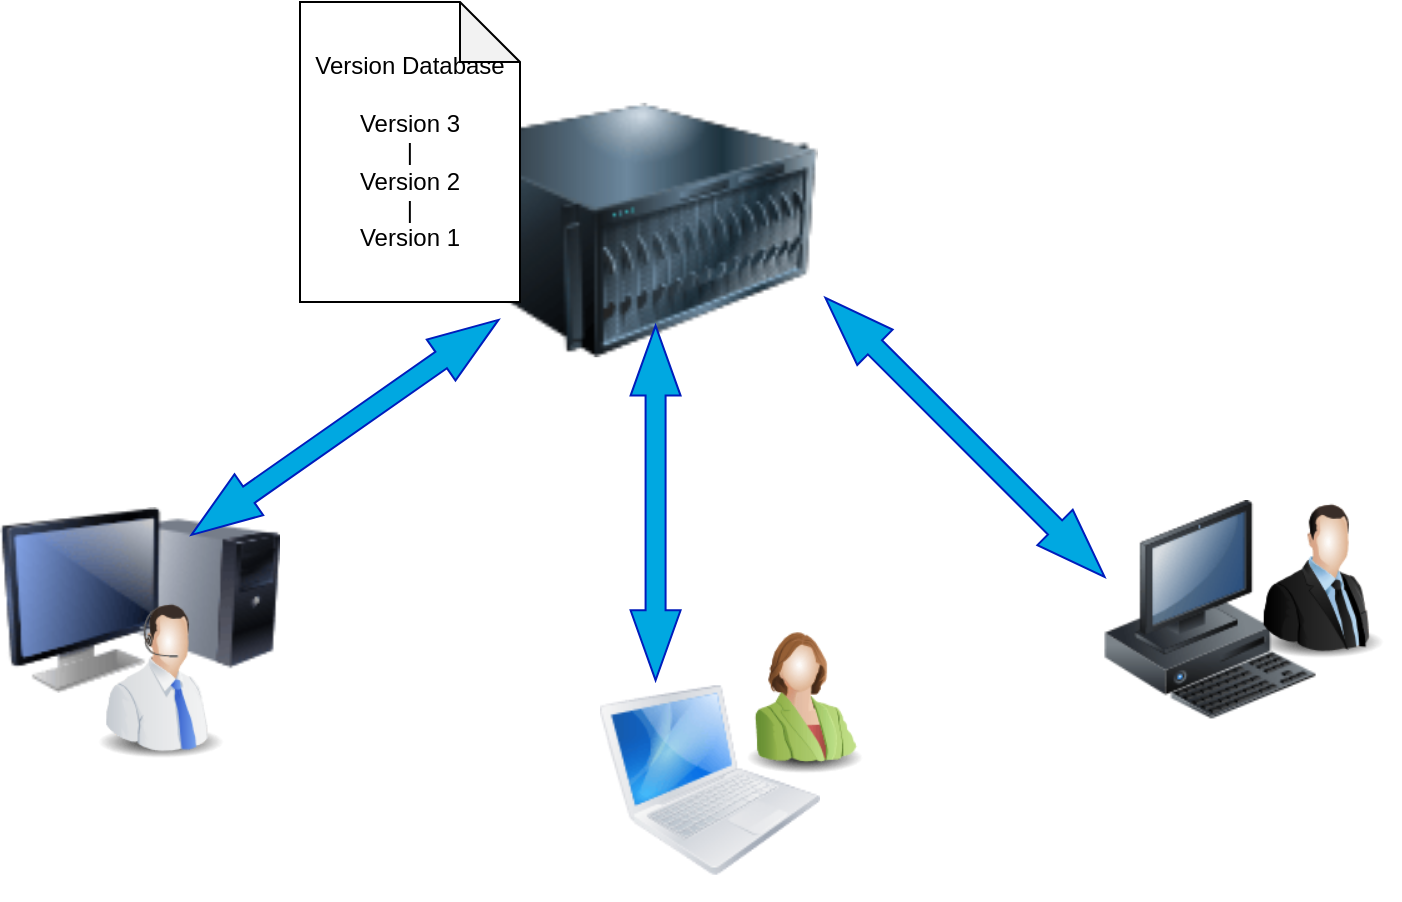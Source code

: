 <mxfile>
    <diagram id="Pdc5NrOkINkBLXAvM5oH" name="第 1 页">
        <mxGraphModel dx="868" dy="500" grid="1" gridSize="10" guides="1" tooltips="1" connect="1" arrows="1" fold="1" page="1" pageScale="1" pageWidth="827" pageHeight="1169" math="0" shadow="0">
            <root>
                <mxCell id="0"/>
                <mxCell id="1" parent="0"/>
                <mxCell id="2" value="" style="image;html=1;image=img/lib/clip_art/computers/Server_128x128.png" parent="1" vertex="1">
                    <mxGeometry x="319" y="140" width="190" height="130" as="geometry"/>
                </mxCell>
                <mxCell id="4" value="" style="image;html=1;image=img/lib/clip_art/computers/MacBook_128x128.png" parent="1" vertex="1">
                    <mxGeometry x="400" y="420" width="110" height="120" as="geometry"/>
                </mxCell>
                <mxCell id="5" value="" style="image;html=1;image=img/lib/clip_art/computers/Monitor_Tower_128x128.png" parent="1" vertex="1">
                    <mxGeometry x="100" y="340" width="140" height="100" as="geometry"/>
                </mxCell>
                <mxCell id="6" value="" style="image;html=1;image=img/lib/clip_art/computers/Workstation_128x128.png" parent="1" vertex="1">
                    <mxGeometry x="640" y="340" width="130" height="110" as="geometry"/>
                </mxCell>
                <mxCell id="7" value="" style="html=1;shadow=0;dashed=0;align=center;verticalAlign=middle;shape=mxgraph.arrows2.twoWayArrow;dy=0.6;dx=35;direction=south;rotation=-45;strokeColor=#001DBC;fontColor=#ffffff;fillColor=#00a8e1;" parent="1" vertex="1">
                    <mxGeometry x="570" y="210" width="25" height="197.37" as="geometry"/>
                </mxCell>
                <mxCell id="8" value="" style="image;html=1;image=img/lib/clip_art/people/Suit_Man_128x128.png;fillColor=#00a8e1;" parent="1" vertex="1">
                    <mxGeometry x="720" y="340" width="80" height="80" as="geometry"/>
                </mxCell>
                <mxCell id="9" value="" style="image;html=1;image=img/lib/clip_art/people/Suit_Woman_Green_128x128.png;fillColor=#00a8e1;" parent="1" vertex="1">
                    <mxGeometry x="461" y="397.37" width="80" height="80" as="geometry"/>
                </mxCell>
                <mxCell id="10" value="" style="image;html=1;image=img/lib/clip_art/people/Telesales_Man_128x128.png;fillColor=#00a8e1;" parent="1" vertex="1">
                    <mxGeometry x="140" y="390" width="80" height="80" as="geometry"/>
                </mxCell>
                <mxCell id="11" value="" style="html=1;shadow=0;dashed=0;align=center;verticalAlign=middle;shape=mxgraph.arrows2.twoWayArrow;dy=0.6;dx=35;direction=south;rotation=0;strokeColor=#001DBC;fontColor=#ffffff;fillColor=#00a8e1;" parent="1" vertex="1">
                    <mxGeometry x="415.29" y="252.8" width="25" height="177.37" as="geometry"/>
                </mxCell>
                <mxCell id="12" value="" style="html=1;shadow=0;dashed=0;align=center;verticalAlign=middle;shape=mxgraph.arrows2.twoWayArrow;dy=0.6;dx=35;direction=south;rotation=55;strokeColor=#001DBC;fontColor=#ffffff;fillColor=#00a8e1;" parent="1" vertex="1">
                    <mxGeometry x="260" y="210" width="25" height="187.37" as="geometry"/>
                </mxCell>
                <mxCell id="kgoGbNnEa0cMUWY0xqNe-12" value="Version Database&lt;br&gt;&lt;br&gt;Version 3&lt;br&gt;|&lt;br&gt;Version 2&lt;br&gt;|&lt;br&gt;Version 1" style="shape=note;whiteSpace=wrap;html=1;backgroundOutline=1;darkOpacity=0.05;" parent="1" vertex="1">
                    <mxGeometry x="250" y="91" width="110" height="150" as="geometry"/>
                </mxCell>
            </root>
        </mxGraphModel>
    </diagram>
    <diagram id="unoKLVG5Zc5gfBuNd-oD" name="第 2 页">
        &#xa;        &#xa;        &#xa;&#xa;&#xa;
        <mxGraphModel dx="637" dy="756" grid="1" gridSize="10" guides="1" tooltips="1" connect="1" arrows="1" fold="1" page="1" pageScale="1" pageWidth="827" pageHeight="1169" math="1" shadow="0">
            &#xa;            &#xa;            &#xa;&#xa;&#xa;
            <root>
                &#xa;                &#xa;                &#xa;&#xa;&#xa;
                <mxCell id="QyGdVuNm6WI3HpWEssUY-0"/>
                &#xa;                &#xa;                &#xa;&#xa;&#xa;
                <mxCell id="QyGdVuNm6WI3HpWEssUY-1" parent="QyGdVuNm6WI3HpWEssUY-0"/>
                &#xa;                &#xa;                &#xa;&#xa;&#xa;
                <mxCell id="pLKCXht0D7RySrToJlYI-1" value="" style="image;html=1;image=img/lib/clip_art/computers/MacBook_128x128.png;" parent="QyGdVuNm6WI3HpWEssUY-1" vertex="1">
                    &#xa;                    &#xa;                    &#xa;&#xa;&#xa;
                    <mxGeometry x="360" y="290" width="110" height="120" as="geometry"/>
                    &#xa;                    &#xa;                    &#xa;&#xa;&#xa;
                </mxCell>
                &#xa;                &#xa;                &#xa;&#xa;&#xa;
                <mxCell id="pLKCXht0D7RySrToJlYI-2" value="" style="image;html=1;image=img/lib/clip_art/computers/Monitor_Tower_128x128.png;" parent="QyGdVuNm6WI3HpWEssUY-1" vertex="1">
                    &#xa;                    &#xa;                    &#xa;&#xa;&#xa;
                    <mxGeometry x="100" y="290" width="140" height="100" as="geometry"/>
                    &#xa;                    &#xa;                    &#xa;&#xa;&#xa;
                </mxCell>
                &#xa;                &#xa;                &#xa;&#xa;&#xa;
                <mxCell id="pLKCXht0D7RySrToJlYI-3" value="" style="image;html=1;image=img/lib/clip_art/computers/Workstation_128x128.png;" parent="QyGdVuNm6WI3HpWEssUY-1" vertex="1">
                    &#xa;                    &#xa;                    &#xa;&#xa;&#xa;
                    <mxGeometry x="640" y="290" width="130" height="110" as="geometry"/>
                    &#xa;                    &#xa;                    &#xa;&#xa;&#xa;
                </mxCell>
                &#xa;                &#xa;                &#xa;&#xa;&#xa;
                <mxCell id="pLKCXht0D7RySrToJlYI-4" value="" style="html=1;shadow=0;dashed=0;align=center;verticalAlign=middle;shape=mxgraph.arrows2.twoWayArrow;dy=0.6;dx=35;direction=south;rotation=-30;strokeColor=#001DBC;fontColor=#ffffff;fillColor=#00a8e1;" parent="QyGdVuNm6WI3HpWEssUY-1" vertex="1">
                    &#xa;                    &#xa;                    &#xa;&#xa;&#xa;
                    <mxGeometry x="623" y="121.88" width="17.5" height="197.37" as="geometry"/>
                    &#xa;                    &#xa;                    &#xa;&#xa;&#xa;
                </mxCell>
                &#xa;                &#xa;                &#xa;&#xa;&#xa;
                <mxCell id="pLKCXht0D7RySrToJlYI-5" value="" style="image;html=1;image=img/lib/clip_art/people/Suit_Man_128x128.png;fillColor=#00a8e1;" parent="QyGdVuNm6WI3HpWEssUY-1" vertex="1">
                    &#xa;                    &#xa;                    &#xa;&#xa;&#xa;
                    <mxGeometry x="720" y="290" width="80" height="80" as="geometry"/>
                    &#xa;                    &#xa;                    &#xa;&#xa;&#xa;
                </mxCell>
                &#xa;                &#xa;                &#xa;&#xa;&#xa;
                <mxCell id="pLKCXht0D7RySrToJlYI-6" value="" style="image;html=1;image=img/lib/clip_art/people/Suit_Woman_Green_128x128.png;fillColor=#00a8e1;" parent="QyGdVuNm6WI3HpWEssUY-1" vertex="1">
                    &#xa;                    &#xa;                    &#xa;&#xa;&#xa;
                    <mxGeometry x="430" y="277.37" width="80" height="80" as="geometry"/>
                    &#xa;                    &#xa;                    &#xa;&#xa;&#xa;
                </mxCell>
                &#xa;                &#xa;                &#xa;&#xa;&#xa;
                <mxCell id="pLKCXht0D7RySrToJlYI-7" value="" style="image;html=1;image=img/lib/clip_art/people/Telesales_Man_128x128.png;fillColor=#00a8e1;" parent="QyGdVuNm6WI3HpWEssUY-1" vertex="1">
                    &#xa;                    &#xa;                    &#xa;&#xa;&#xa;
                    <mxGeometry x="140" y="340" width="80" height="80" as="geometry"/>
                    &#xa;                    &#xa;                    &#xa;&#xa;&#xa;
                </mxCell>
                &#xa;                &#xa;                &#xa;&#xa;&#xa;
                <mxCell id="pLKCXht0D7RySrToJlYI-8" value="" style="html=1;shadow=0;dashed=0;align=center;verticalAlign=middle;shape=mxgraph.arrows2.twoWayArrow;dy=0.6;dx=35;direction=south;rotation=90;strokeColor=#001DBC;fontColor=#ffffff;fillColor=#00a8e1;" parent="QyGdVuNm6WI3HpWEssUY-1" vertex="1">
                    &#xa;                    &#xa;                    &#xa;&#xa;&#xa;
                    <mxGeometry x="332.5" y="-6.18" width="20" height="177.37" as="geometry"/>
                    &#xa;                    &#xa;                    &#xa;&#xa;&#xa;
                </mxCell>
                &#xa;                &#xa;                &#xa;&#xa;&#xa;
                <mxCell id="pLKCXht0D7RySrToJlYI-9" value="" style="html=1;shadow=0;dashed=0;align=center;verticalAlign=middle;shape=mxgraph.arrows2.twoWayArrow;dy=0.6;dx=35;direction=south;rotation=0;strokeColor=#001DBC;fontColor=#ffffff;fillColor=#00a8e1;" parent="QyGdVuNm6WI3HpWEssUY-1" vertex="1">
                    &#xa;                    &#xa;                    &#xa;&#xa;&#xa;
                    <mxGeometry x="180" y="130" width="20" height="160" as="geometry"/>
                    &#xa;                    &#xa;                    &#xa;&#xa;&#xa;
                </mxCell>
                &#xa;                &#xa;                &#xa;&#xa;&#xa;
                <mxCell id="pLKCXht0D7RySrToJlYI-10" value="" style="image;html=1;image=img/lib/clip_art/computers/IBM_Tablet_128x128.png;fillColor=#00a8e1;" parent="QyGdVuNm6WI3HpWEssUY-1" vertex="1">
                    &#xa;                    &#xa;                    &#xa;&#xa;&#xa;
                    <mxGeometry x="100" y="40" width="140" height="100" as="geometry"/>
                    &#xa;                    &#xa;                    &#xa;&#xa;&#xa;
                </mxCell>
                &#xa;                &#xa;                &#xa;&#xa;&#xa;
                <mxCell id="pLKCXht0D7RySrToJlYI-11" value="" style="image;html=1;image=img/lib/clip_art/computers/Laptop_128x128.png;fillColor=#00a8e1;" parent="QyGdVuNm6WI3HpWEssUY-1" vertex="1">
                    &#xa;                    &#xa;                    &#xa;&#xa;&#xa;
                    <mxGeometry x="470" y="30" width="125" height="110" as="geometry"/>
                    &#xa;                    &#xa;                    &#xa;&#xa;&#xa;
                </mxCell>
                &#xa;                &#xa;                &#xa;&#xa;&#xa;
                <mxCell id="pLKCXht0D7RySrToJlYI-12" value="" style="image;html=1;image=img/lib/clip_art/people/Suit_Man_Green_128x128.png;fillColor=#00a8e1;" parent="QyGdVuNm6WI3HpWEssUY-1" vertex="1">
                    &#xa;                    &#xa;                    &#xa;&#xa;&#xa;
                    <mxGeometry x="180" y="20" width="80" height="80" as="geometry"/>
                    &#xa;                    &#xa;                    &#xa;&#xa;&#xa;
                </mxCell>
                &#xa;                &#xa;                &#xa;&#xa;&#xa;
                <mxCell id="pLKCXht0D7RySrToJlYI-13" value="" style="image;html=1;image=img/lib/clip_art/people/Suit_Woman_Blue_128x128.png;fillColor=#00a8e1;" parent="QyGdVuNm6WI3HpWEssUY-1" vertex="1">
                    &#xa;                    &#xa;                    &#xa;&#xa;&#xa;
                    <mxGeometry x="542.5" y="10" width="80" height="80" as="geometry"/>
                    &#xa;                    &#xa;                    &#xa;&#xa;&#xa;
                </mxCell>
                &#xa;                &#xa;                &#xa;&#xa;&#xa;
                <mxCell id="pLKCXht0D7RySrToJlYI-14" value="" style="html=1;shadow=0;dashed=0;align=center;verticalAlign=middle;shape=mxgraph.arrows2.twoWayArrow;dy=0.6;dx=35;direction=south;rotation=90;strokeColor=#001DBC;fontColor=#ffffff;fillColor=#00a8e1;" parent="QyGdVuNm6WI3HpWEssUY-1" vertex="1">
                    &#xa;                    &#xa;                    &#xa;&#xa;&#xa;
                    <mxGeometry x="289.08" y="279.07" width="23.15" height="133.68" as="geometry"/>
                    &#xa;                    &#xa;                    &#xa;&#xa;&#xa;
                </mxCell>
                &#xa;                &#xa;                &#xa;&#xa;&#xa;
                <mxCell id="pLKCXht0D7RySrToJlYI-16" value="" style="html=1;shadow=0;dashed=0;align=center;verticalAlign=middle;shape=mxgraph.arrows2.twoWayArrow;dy=0.6;dx=35;direction=south;rotation=35;strokeColor=#001DBC;fontColor=#ffffff;fillColor=#00a8e1;" parent="QyGdVuNm6WI3HpWEssUY-1" vertex="1">
                    &#xa;                    &#xa;                    &#xa;&#xa;&#xa;
                    <mxGeometry x="461.25" y="121.88" width="17.5" height="189.25" as="geometry"/>
                    &#xa;                    &#xa;                    &#xa;&#xa;&#xa;
                </mxCell>
                &#xa;                &#xa;                &#xa;&#xa;&#xa;
            </root>
            &#xa;            &#xa;            &#xa;&#xa;&#xa;
        </mxGraphModel>
        &#xa;        &#xa;        &#xa;&#xa;&#xa;
    </diagram>
    <diagram name="第 3 页" id="fCmPRto_3n1xLNA8tY9Z">
        <mxGraphModel dx="1084" dy="756" grid="1" gridSize="10" guides="1" tooltips="1" connect="1" arrows="1" fold="1" page="1" pageScale="1" pageWidth="827" pageHeight="1169" math="0" shadow="0">
            <root>
                <mxCell id="hsG10Wll7kvdeRXDZIWz-0"/>
                <mxCell id="hsG10Wll7kvdeRXDZIWz-1" parent="hsG10Wll7kvdeRXDZIWz-0"/>
                <mxCell id="hsG10Wll7kvdeRXDZIWz-2" value="&lt;font color=&quot;#000000&quot;&gt;workspace&lt;/font&gt;" style="shape=datastore;whiteSpace=wrap;html=1;fillColor=#63b2ee;" parent="hsG10Wll7kvdeRXDZIWz-1" vertex="1">
                    <mxGeometry x="80" y="80" width="100" height="70" as="geometry"/>
                </mxCell>
                <mxCell id="hsG10Wll7kvdeRXDZIWz-3" value="&lt;font color=&quot;#000000&quot;&gt;staging&lt;/font&gt;" style="shape=datastore;whiteSpace=wrap;html=1;fillColor=#76da91;" parent="hsG10Wll7kvdeRXDZIWz-1" vertex="1">
                    <mxGeometry x="240" y="80" width="100" height="70" as="geometry"/>
                </mxCell>
                <mxCell id="hsG10Wll7kvdeRXDZIWz-4" value="&lt;font color=&quot;#000000&quot;&gt;Local repository&lt;/font&gt;" style="shape=datastore;whiteSpace=wrap;html=1;fillColor=#f8cb7f;" parent="hsG10Wll7kvdeRXDZIWz-1" vertex="1">
                    <mxGeometry x="400" y="80" width="100" height="70" as="geometry"/>
                </mxCell>
                <mxCell id="hsG10Wll7kvdeRXDZIWz-5" value="&lt;font color=&quot;#000000&quot;&gt;Remote repository&lt;/font&gt;" style="shape=datastore;whiteSpace=wrap;html=1;fillColor=#f89588;" parent="hsG10Wll7kvdeRXDZIWz-1" vertex="1">
                    <mxGeometry x="660" y="80" width="100" height="70" as="geometry"/>
                </mxCell>
                <mxCell id="hsG10Wll7kvdeRXDZIWz-6" value="" style="endArrow=none;html=1;entryX=0.5;entryY=1;entryDx=0;entryDy=0;strokeWidth=5;strokeColor=#9192ab;" parent="hsG10Wll7kvdeRXDZIWz-1" target="hsG10Wll7kvdeRXDZIWz-2" edge="1">
                    <mxGeometry width="50" height="50" relative="1" as="geometry">
                        <mxPoint x="130" y="520" as="sourcePoint"/>
                        <mxPoint x="180" y="170" as="targetPoint"/>
                    </mxGeometry>
                </mxCell>
                <mxCell id="hsG10Wll7kvdeRXDZIWz-7" value="" style="endArrow=none;html=1;entryX=0.5;entryY=1;entryDx=0;entryDy=0;strokeWidth=5;strokeColor=#9192ab;" parent="hsG10Wll7kvdeRXDZIWz-1" edge="1">
                    <mxGeometry width="50" height="50" relative="1" as="geometry">
                        <mxPoint x="290" y="520" as="sourcePoint"/>
                        <mxPoint x="289.5" y="150" as="targetPoint"/>
                    </mxGeometry>
                </mxCell>
                <mxCell id="hsG10Wll7kvdeRXDZIWz-8" value="" style="endArrow=none;html=1;entryX=0.5;entryY=1;entryDx=0;entryDy=0;strokeWidth=5;strokeColor=#9192ab;" parent="hsG10Wll7kvdeRXDZIWz-1" edge="1">
                    <mxGeometry width="50" height="50" relative="1" as="geometry">
                        <mxPoint x="450" y="520" as="sourcePoint"/>
                        <mxPoint x="449.5" y="150" as="targetPoint"/>
                    </mxGeometry>
                </mxCell>
                <mxCell id="hsG10Wll7kvdeRXDZIWz-9" value="" style="endArrow=none;html=1;entryX=0.5;entryY=1;entryDx=0;entryDy=0;strokeWidth=5;strokeColor=#9192ab;" parent="hsG10Wll7kvdeRXDZIWz-1" edge="1">
                    <mxGeometry width="50" height="50" relative="1" as="geometry">
                        <mxPoint x="710" y="520" as="sourcePoint"/>
                        <mxPoint x="709.5" y="150" as="targetPoint"/>
                    </mxGeometry>
                </mxCell>
                <mxCell id="hsG10Wll7kvdeRXDZIWz-10" value="" style="endArrow=none;dashed=1;html=1;strokeColor=#9192ab;strokeWidth=5;" parent="hsG10Wll7kvdeRXDZIWz-1" edge="1">
                    <mxGeometry width="50" height="50" relative="1" as="geometry">
                        <mxPoint x="590" y="530" as="sourcePoint"/>
                        <mxPoint x="590" y="73" as="targetPoint"/>
                    </mxGeometry>
                </mxCell>
                <mxCell id="hsG10Wll7kvdeRXDZIWz-11" value="" style="shape=flexArrow;endArrow=classic;html=1;strokeWidth=5;strokeColor=none;fillColor=#63b2ee;endWidth=16;endSize=5.74;" parent="hsG10Wll7kvdeRXDZIWz-1" edge="1">
                    <mxGeometry width="50" height="50" relative="1" as="geometry">
                        <mxPoint x="130" y="200" as="sourcePoint"/>
                        <mxPoint x="290" y="200" as="targetPoint"/>
                    </mxGeometry>
                </mxCell>
                <mxCell id="hsG10Wll7kvdeRXDZIWz-12" value="git add/mv/rm" style="edgeLabel;html=1;align=center;verticalAlign=middle;resizable=0;points=[];labelBackgroundColor=none;labelPosition=center;verticalLabelPosition=middle;fontColor=#000000;fontSize=13;spacing=0;spacingBottom=5;" parent="hsG10Wll7kvdeRXDZIWz-11" vertex="1" connectable="0">
                    <mxGeometry x="-0.263" y="-2" relative="1" as="geometry">
                        <mxPoint as="offset"/>
                    </mxGeometry>
                </mxCell>
                <mxCell id="hsG10Wll7kvdeRXDZIWz-13" value="" style="shape=flexArrow;endArrow=classic;html=1;strokeWidth=5;strokeColor=none;fillColor=#63b2ee;endWidth=12;endSize=7.44;" parent="hsG10Wll7kvdeRXDZIWz-1" edge="1">
                    <mxGeometry width="50" height="50" relative="1" as="geometry">
                        <mxPoint x="130" y="260" as="sourcePoint"/>
                        <mxPoint x="450" y="260" as="targetPoint"/>
                    </mxGeometry>
                </mxCell>
                <mxCell id="hsG10Wll7kvdeRXDZIWz-14" value="git commit -a" style="edgeLabel;html=1;align=center;verticalAlign=middle;resizable=0;points=[];labelBackgroundColor=none;labelPosition=center;verticalLabelPosition=middle;fontColor=#000000;fontSize=13;spacing=0;spacingBottom=5;" parent="hsG10Wll7kvdeRXDZIWz-13" vertex="1" connectable="0">
                    <mxGeometry x="-0.263" y="-2" relative="1" as="geometry">
                        <mxPoint as="offset"/>
                    </mxGeometry>
                </mxCell>
                <mxCell id="hsG10Wll7kvdeRXDZIWz-15" value="" style="shape=flexArrow;endArrow=classic;html=1;strokeWidth=5;strokeColor=none;fillColor=#76da91;endWidth=12;endSize=7.11;" parent="hsG10Wll7kvdeRXDZIWz-1" edge="1">
                    <mxGeometry width="50" height="50" relative="1" as="geometry">
                        <mxPoint x="290" y="220" as="sourcePoint"/>
                        <mxPoint x="450" y="220" as="targetPoint"/>
                    </mxGeometry>
                </mxCell>
                <mxCell id="hsG10Wll7kvdeRXDZIWz-16" value="git commit" style="edgeLabel;html=1;align=center;verticalAlign=middle;resizable=0;points=[];labelBackgroundColor=none;labelPosition=center;verticalLabelPosition=middle;fontColor=#000000;fontSize=13;spacing=0;spacingBottom=5;" parent="hsG10Wll7kvdeRXDZIWz-15" vertex="1" connectable="0">
                    <mxGeometry x="-0.263" y="-2" relative="1" as="geometry">
                        <mxPoint as="offset"/>
                    </mxGeometry>
                </mxCell>
                <mxCell id="hsG10Wll7kvdeRXDZIWz-17" value="" style="shape=flexArrow;endArrow=classic;html=1;strokeWidth=5;strokeColor=none;fillColor=#76da91;endWidth=11;endSize=5.05;" parent="hsG10Wll7kvdeRXDZIWz-1" edge="1">
                    <mxGeometry width="50" height="50" relative="1" as="geometry">
                        <mxPoint x="289" y="297" as="sourcePoint"/>
                        <mxPoint x="129" y="297" as="targetPoint"/>
                    </mxGeometry>
                </mxCell>
                <mxCell id="hsG10Wll7kvdeRXDZIWz-18" value="git reset &amp;lt;file&amp;gt;" style="edgeLabel;html=1;align=center;verticalAlign=middle;resizable=0;points=[];labelBackgroundColor=none;labelPosition=center;verticalLabelPosition=middle;fontColor=#000000;fontSize=13;spacing=0;spacingBottom=0;spacingTop=1;" parent="hsG10Wll7kvdeRXDZIWz-17" vertex="1" connectable="0">
                    <mxGeometry x="-0.263" y="-2" relative="1" as="geometry">
                        <mxPoint as="offset"/>
                    </mxGeometry>
                </mxCell>
                <mxCell id="hsG10Wll7kvdeRXDZIWz-19" value="" style="shape=flexArrow;endArrow=classic;html=1;strokeWidth=5;strokeColor=none;fillColor=#f8cb7f;endWidth=8;endSize=5.38;" parent="hsG10Wll7kvdeRXDZIWz-1" edge="1">
                    <mxGeometry width="50" height="50" relative="1" as="geometry">
                        <mxPoint x="450" y="339" as="sourcePoint"/>
                        <mxPoint x="129" y="339" as="targetPoint"/>
                    </mxGeometry>
                </mxCell>
                <mxCell id="hsG10Wll7kvdeRXDZIWz-20" value="git reset &amp;lt;commit&amp;gt;" style="edgeLabel;html=1;align=center;verticalAlign=middle;resizable=0;points=[];labelBackgroundColor=none;labelPosition=center;verticalLabelPosition=middle;fontColor=#000000;fontSize=13;spacing=0;spacingBottom=0;spacingTop=1;" parent="hsG10Wll7kvdeRXDZIWz-19" vertex="1" connectable="0">
                    <mxGeometry x="-0.263" y="-2" relative="1" as="geometry">
                        <mxPoint as="offset"/>
                    </mxGeometry>
                </mxCell>
                <mxCell id="hsG10Wll7kvdeRXDZIWz-21" value="" style="endArrow=none;html=1;strokeColor=#9192ab;strokeWidth=15;fillColor=#f8cb7f;fontSize=13;fontColor=#000000;" parent="hsG10Wll7kvdeRXDZIWz-1" edge="1">
                    <mxGeometry width="50" height="50" relative="1" as="geometry">
                        <mxPoint x="132" y="390" as="sourcePoint"/>
                        <mxPoint x="289" y="390" as="targetPoint"/>
                    </mxGeometry>
                </mxCell>
                <mxCell id="hsG10Wll7kvdeRXDZIWz-22" value="git diff" style="edgeLabel;html=1;align=center;verticalAlign=middle;resizable=0;points=[];fontSize=13;fontColor=#FFFFFF;spacing=0;spacingBottom=1;labelBackgroundColor=none;" parent="hsG10Wll7kvdeRXDZIWz-21" vertex="1" connectable="0">
                    <mxGeometry x="-0.226" relative="1" as="geometry">
                        <mxPoint as="offset"/>
                    </mxGeometry>
                </mxCell>
                <mxCell id="hsG10Wll7kvdeRXDZIWz-23" value="" style="endArrow=none;html=1;strokeColor=#9192ab;strokeWidth=15;fillColor=#f8cb7f;fontSize=13;fontColor=#000000;" parent="hsG10Wll7kvdeRXDZIWz-1" edge="1">
                    <mxGeometry width="50" height="50" relative="1" as="geometry">
                        <mxPoint x="130" y="420" as="sourcePoint"/>
                        <mxPoint x="450" y="420" as="targetPoint"/>
                    </mxGeometry>
                </mxCell>
                <mxCell id="hsG10Wll7kvdeRXDZIWz-24" value="git diff HEAD" style="edgeLabel;html=1;align=center;verticalAlign=middle;resizable=0;points=[];fontSize=13;fontColor=#FFFFFF;spacing=0;spacingBottom=1;labelBackgroundColor=none;" parent="hsG10Wll7kvdeRXDZIWz-23" vertex="1" connectable="0">
                    <mxGeometry x="-0.226" relative="1" as="geometry">
                        <mxPoint as="offset"/>
                    </mxGeometry>
                </mxCell>
                <mxCell id="hsG10Wll7kvdeRXDZIWz-25" value="" style="shape=flexArrow;endArrow=classic;html=1;strokeWidth=5;strokeColor=none;fillColor=#f8cb7f;endWidth=8;endSize=5.54;" parent="hsG10Wll7kvdeRXDZIWz-1" edge="1">
                    <mxGeometry width="50" height="50" relative="1" as="geometry">
                        <mxPoint x="450" y="310" as="sourcePoint"/>
                        <mxPoint x="710" y="310" as="targetPoint"/>
                    </mxGeometry>
                </mxCell>
                <mxCell id="hsG10Wll7kvdeRXDZIWz-26" value="git push" style="edgeLabel;html=1;align=center;verticalAlign=middle;resizable=0;points=[];labelBackgroundColor=none;labelPosition=center;verticalLabelPosition=middle;fontColor=#000000;fontSize=13;spacing=0;spacingBottom=6;spacingTop=0;" parent="hsG10Wll7kvdeRXDZIWz-25" vertex="1" connectable="0">
                    <mxGeometry x="-0.263" y="-2" relative="1" as="geometry">
                        <mxPoint as="offset"/>
                    </mxGeometry>
                </mxCell>
                <mxCell id="hsG10Wll7kvdeRXDZIWz-27" value="" style="shape=flexArrow;endArrow=classic;html=1;strokeWidth=5;strokeColor=none;fillColor=#F89588;endWidth=12;endSize=5.57;" parent="hsG10Wll7kvdeRXDZIWz-1" edge="1">
                    <mxGeometry width="50" height="50" relative="1" as="geometry">
                        <mxPoint x="709" y="390" as="sourcePoint"/>
                        <mxPoint x="450" y="390" as="targetPoint"/>
                    </mxGeometry>
                </mxCell>
                <mxCell id="hsG10Wll7kvdeRXDZIWz-28" value="git fetch" style="edgeLabel;html=1;align=center;verticalAlign=middle;resizable=0;points=[];labelBackgroundColor=none;labelPosition=center;verticalLabelPosition=middle;fontColor=#000000;fontSize=13;spacing=0;spacingBottom=0;spacingTop=0;" parent="hsG10Wll7kvdeRXDZIWz-27" vertex="1" connectable="0">
                    <mxGeometry x="-0.263" y="-2" relative="1" as="geometry">
                        <mxPoint as="offset"/>
                    </mxGeometry>
                </mxCell>
                <mxCell id="hsG10Wll7kvdeRXDZIWz-29" value="" style="shape=flexArrow;endArrow=classic;startArrow=classic;html=1;strokeWidth=5;fillColor=#F89588;fontSize=13;fontColor=#FFFFFF;strokeColor=none;endWidth=10;endSize=5.87;startWidth=10;startSize=5.87;" parent="hsG10Wll7kvdeRXDZIWz-1" edge="1">
                    <mxGeometry width="50" height="50" relative="1" as="geometry">
                        <mxPoint x="130" y="470" as="sourcePoint"/>
                        <mxPoint x="710" y="470" as="targetPoint"/>
                    </mxGeometry>
                </mxCell>
                <mxCell id="hsG10Wll7kvdeRXDZIWz-30" value="git clone/pull" style="edgeLabel;html=1;align=center;verticalAlign=middle;resizable=0;points=[];fontSize=13;labelBackgroundColor=none;fontColor=#000000;spacing=0;spacingBottom=7;" parent="hsG10Wll7kvdeRXDZIWz-29" vertex="1" connectable="0">
                    <mxGeometry x="-0.228" y="-3" relative="1" as="geometry">
                        <mxPoint as="offset"/>
                    </mxGeometry>
                </mxCell>
            </root>
        </mxGraphModel>
    </diagram>
    <diagram id="N_cPcGwXrd2l3tNhA8VR" name="第 4 页">
        <mxGraphModel dx="1084" dy="756" grid="1" gridSize="10" guides="1" tooltips="1" connect="1" arrows="1" fold="1" page="1" pageScale="1" pageWidth="827" pageHeight="1169" math="0" shadow="0">
            <root>
                <mxCell id="CDa-6SIoOV5EE0WwlD3--0"/>
                <mxCell id="CDa-6SIoOV5EE0WwlD3--1" parent="CDa-6SIoOV5EE0WwlD3--0"/>
                <mxCell id="fJd_X4LnVs_6fYGcIo7u-4" value="" style="endArrow=classic;html=1;entryX=1;entryY=0.5;entryDx=0;entryDy=0;exitX=0;exitY=0.5;exitDx=0;exitDy=0;strokeWidth=5;strokeColor=#9192AB;" parent="CDa-6SIoOV5EE0WwlD3--1" source="Gyd-NPEPwBGb2VRFiFRE-3" target="Gyd-NPEPwBGb2VRFiFRE-2" edge="1">
                    <mxGeometry width="50" height="50" relative="1" as="geometry">
                        <mxPoint x="360" y="240" as="sourcePoint"/>
                        <mxPoint x="410" y="190" as="targetPoint"/>
                    </mxGeometry>
                </mxCell>
                <mxCell id="fJd_X4LnVs_6fYGcIo7u-5" value="&lt;font color=&quot;#000000&quot; style=&quot;font-size: 15px;&quot;&gt;git clone&lt;/font&gt;" style="text;html=1;align=center;verticalAlign=middle;resizable=0;points=[];autosize=1;fontSize=15;direction=east;" parent="CDa-6SIoOV5EE0WwlD3--1" vertex="1">
                    <mxGeometry x="560" y="120" width="70" height="20" as="geometry"/>
                </mxCell>
                <mxCell id="fJd_X4LnVs_6fYGcIo7u-7" value="" style="edgeStyle=elbowEdgeStyle;elbow=vertical;endArrow=classic;html=1;strokeWidth=5;exitX=0.5;exitY=0;exitDx=0;exitDy=0;entryX=0.5;entryY=0;entryDx=0;entryDy=0;strokeColor=#9192AB;" parent="CDa-6SIoOV5EE0WwlD3--1" source="Gyd-NPEPwBGb2VRFiFRE-2" target="Gyd-NPEPwBGb2VRFiFRE-0" edge="1">
                    <mxGeometry width="50" height="50" relative="1" as="geometry">
                        <mxPoint x="200" y="620" as="sourcePoint"/>
                        <mxPoint x="250" y="570" as="targetPoint"/>
                        <Array as="points">
                            <mxPoint x="330" y="40"/>
                        </Array>
                    </mxGeometry>
                </mxCell>
                <mxCell id="hHOqzbcLlEmx7gYzsFXU-0" value="&lt;font style=&quot;font-size: 15px&quot; color=&quot;#000000&quot;&gt;与远程仓库同步&lt;/font&gt;" style="text;html=1;align=center;verticalAlign=middle;resizable=0;points=[];autosize=1;direction=east;" parent="CDa-6SIoOV5EE0WwlD3--1" vertex="1">
                    <mxGeometry x="390" y="160" width="120" height="20" as="geometry"/>
                </mxCell>
                <mxCell id="hHOqzbcLlEmx7gYzsFXU-2" value="&lt;font color=&quot;#000000&quot;&gt;&lt;span style=&quot;font-size: 15px&quot;&gt;空白&lt;br&gt;&lt;/span&gt;&lt;/font&gt;" style="text;html=1;align=center;verticalAlign=middle;resizable=0;points=[];autosize=1;direction=east;" parent="CDa-6SIoOV5EE0WwlD3--1" vertex="1">
                    <mxGeometry x="265" y="160" width="50" height="20" as="geometry"/>
                </mxCell>
                <mxCell id="hHOqzbcLlEmx7gYzsFXU-3" value="&lt;font style=&quot;font-size: 15px&quot; color=&quot;#000000&quot;&gt;与远程仓库同步&lt;/font&gt;" style="text;html=1;align=center;verticalAlign=middle;resizable=0;points=[];autosize=1;direction=east;" parent="CDa-6SIoOV5EE0WwlD3--1" vertex="1">
                    <mxGeometry x="70" y="160" width="120" height="20" as="geometry"/>
                </mxCell>
                <mxCell id="Gyd-NPEPwBGb2VRFiFRE-0" value="&lt;font color=&quot;#000000&quot; style=&quot;font-size: 15px&quot;&gt;工作区&lt;/font&gt;" style="shape=datastore;whiteSpace=wrap;html=1;fillColor=#63b2ee;" vertex="1" parent="CDa-6SIoOV5EE0WwlD3--1">
                    <mxGeometry x="80" y="80" width="100" height="70" as="geometry"/>
                </mxCell>
                <mxCell id="Gyd-NPEPwBGb2VRFiFRE-1" value="&lt;font color=&quot;#000000&quot; style=&quot;font-size: 15px&quot;&gt;暂存区&lt;/font&gt;" style="shape=datastore;whiteSpace=wrap;html=1;fillColor=#76da91;" vertex="1" parent="CDa-6SIoOV5EE0WwlD3--1">
                    <mxGeometry x="240" y="80" width="100" height="70" as="geometry"/>
                </mxCell>
                <mxCell id="Gyd-NPEPwBGb2VRFiFRE-2" value="&lt;font color=&quot;#000000&quot; style=&quot;font-size: 15px&quot;&gt;本地仓库&lt;/font&gt;" style="shape=datastore;whiteSpace=wrap;html=1;fillColor=#f8cb7f;" vertex="1" parent="CDa-6SIoOV5EE0WwlD3--1">
                    <mxGeometry x="400" y="80" width="100" height="70" as="geometry"/>
                </mxCell>
                <mxCell id="Gyd-NPEPwBGb2VRFiFRE-3" value="&lt;font color=&quot;#000000&quot; style=&quot;font-size: 15px&quot;&gt;远程仓库&lt;/font&gt;" style="shape=datastore;whiteSpace=wrap;html=1;fillColor=#f89588;" vertex="1" parent="CDa-6SIoOV5EE0WwlD3--1">
                    <mxGeometry x="660" y="80" width="100" height="70" as="geometry"/>
                </mxCell>
            </root>
        </mxGraphModel>
    </diagram>
    <diagram name="第 5 页" id="WclmCJfhY3TNRNziO1Je">
        <mxGraphModel dx="1084" dy="756" grid="1" gridSize="10" guides="1" tooltips="1" connect="1" arrows="1" fold="1" page="1" pageScale="1" pageWidth="827" pageHeight="1169" math="0" shadow="0">
            <root>
                <mxCell id="3N26r3GP-XzTVqEB-2IL-0"/>
                <mxCell id="3N26r3GP-XzTVqEB-2IL-1" parent="3N26r3GP-XzTVqEB-2IL-0"/>
                <mxCell id="3N26r3GP-XzTVqEB-2IL-6" value="" style="endArrow=classic;html=1;entryX=0;entryY=0.5;entryDx=0;entryDy=0;exitX=1;exitY=0.5;exitDx=0;exitDy=0;strokeWidth=5;strokeColor=#9192AB;" edge="1" parent="3N26r3GP-XzTVqEB-2IL-1" source="-VVYE-pYNFOS4a-MeCj5-7" target="-VVYE-pYNFOS4a-MeCj5-8">
                    <mxGeometry width="50" height="50" relative="1" as="geometry">
                        <mxPoint x="410" y="480" as="sourcePoint"/>
                        <mxPoint x="360" y="530" as="targetPoint"/>
                    </mxGeometry>
                </mxCell>
                <mxCell id="3N26r3GP-XzTVqEB-2IL-12" value="" style="endArrow=classic;html=1;entryX=0;entryY=0.5;entryDx=0;entryDy=0;exitX=1;exitY=0.5;exitDx=0;exitDy=0;strokeWidth=5;strokeColor=#9192AB;" edge="1" parent="3N26r3GP-XzTVqEB-2IL-1" source="-VVYE-pYNFOS4a-MeCj5-6" target="-VVYE-pYNFOS4a-MeCj5-7">
                    <mxGeometry width="50" height="50" relative="1" as="geometry">
                        <mxPoint x="240" y="330" as="sourcePoint"/>
                        <mxPoint x="240" y="240" as="targetPoint"/>
                    </mxGeometry>
                </mxCell>
                <mxCell id="-VVYE-pYNFOS4a-MeCj5-0" value="" style="endArrow=classic;html=1;entryX=0;entryY=0.5;entryDx=0;entryDy=0;exitX=1;exitY=0.5;exitDx=0;exitDy=0;strokeWidth=5;strokeColor=#9192AB;" edge="1" parent="3N26r3GP-XzTVqEB-2IL-1" source="-VVYE-pYNFOS4a-MeCj5-8" target="-VVYE-pYNFOS4a-MeCj5-9">
                    <mxGeometry width="50" height="50" relative="1" as="geometry">
                        <mxPoint x="410" y="190" as="sourcePoint"/>
                        <mxPoint x="360" y="240" as="targetPoint"/>
                    </mxGeometry>
                </mxCell>
                <mxCell id="-VVYE-pYNFOS4a-MeCj5-1" value="&lt;font color=&quot;#000000&quot; style=&quot;font-size: 15px&quot;&gt;git push&lt;/font&gt;" style="text;html=1;align=center;verticalAlign=middle;resizable=0;points=[];autosize=1;fontSize=15;direction=east;" vertex="1" parent="3N26r3GP-XzTVqEB-2IL-1">
                    <mxGeometry x="560" y="120" width="70" height="20" as="geometry"/>
                </mxCell>
                <mxCell id="-VVYE-pYNFOS4a-MeCj5-2" value="" style="edgeStyle=elbowEdgeStyle;elbow=vertical;endArrow=classic;html=1;strokeWidth=5;exitX=0.5;exitY=0;exitDx=0;exitDy=0;entryX=0.5;entryY=0;entryDx=0;entryDy=0;strokeColor=#9192AB;" edge="1" parent="3N26r3GP-XzTVqEB-2IL-1" source="-VVYE-pYNFOS4a-MeCj5-6" target="-VVYE-pYNFOS4a-MeCj5-8">
                    <mxGeometry width="50" height="50" relative="1" as="geometry">
                        <mxPoint x="250" y="570" as="sourcePoint"/>
                        <mxPoint x="200" y="620" as="targetPoint"/>
                        <Array as="points">
                            <mxPoint x="330" y="40"/>
                        </Array>
                    </mxGeometry>
                </mxCell>
                <mxCell id="-VVYE-pYNFOS4a-MeCj5-6" value="&lt;font color=&quot;#000000&quot; style=&quot;font-size: 15px&quot;&gt;工作区&lt;/font&gt;" style="shape=datastore;whiteSpace=wrap;html=1;fillColor=#63b2ee;" vertex="1" parent="3N26r3GP-XzTVqEB-2IL-1">
                    <mxGeometry x="60" y="80" width="100" height="70" as="geometry"/>
                </mxCell>
                <mxCell id="-VVYE-pYNFOS4a-MeCj5-7" value="&lt;font color=&quot;#000000&quot; style=&quot;font-size: 15px&quot;&gt;暂存区&lt;/font&gt;" style="shape=datastore;whiteSpace=wrap;html=1;fillColor=#76da91;" vertex="1" parent="3N26r3GP-XzTVqEB-2IL-1">
                    <mxGeometry x="240" y="80" width="100" height="70" as="geometry"/>
                </mxCell>
                <mxCell id="-VVYE-pYNFOS4a-MeCj5-8" value="&lt;font color=&quot;#000000&quot; style=&quot;font-size: 15px&quot;&gt;本地仓库&lt;/font&gt;" style="shape=datastore;whiteSpace=wrap;html=1;fillColor=#f8cb7f;" vertex="1" parent="3N26r3GP-XzTVqEB-2IL-1">
                    <mxGeometry x="446" y="80" width="100" height="70" as="geometry"/>
                </mxCell>
                <mxCell id="-VVYE-pYNFOS4a-MeCj5-9" value="&lt;font color=&quot;#000000&quot; style=&quot;font-size: 15px&quot;&gt;远程仓库&lt;/font&gt;" style="shape=datastore;whiteSpace=wrap;html=1;fillColor=#f89588;" vertex="1" parent="3N26r3GP-XzTVqEB-2IL-1">
                    <mxGeometry x="660" y="80" width="100" height="70" as="geometry"/>
                </mxCell>
                <mxCell id="-VVYE-pYNFOS4a-MeCj5-10" value="&lt;font color=&quot;#000000&quot; style=&quot;font-size: 15px&quot;&gt;git add&lt;/font&gt;" style="text;html=1;align=center;verticalAlign=middle;resizable=0;points=[];autosize=1;fontSize=15;direction=east;" vertex="1" parent="3N26r3GP-XzTVqEB-2IL-1">
                    <mxGeometry x="170" y="120" width="60" height="20" as="geometry"/>
                </mxCell>
                <mxCell id="-VVYE-pYNFOS4a-MeCj5-11" value="&lt;font color=&quot;#000000&quot; style=&quot;font-size: 15px&quot;&gt;git commit -m&lt;/font&gt;" style="text;html=1;align=center;verticalAlign=middle;resizable=0;points=[];autosize=1;fontSize=15;direction=east;" vertex="1" parent="3N26r3GP-XzTVqEB-2IL-1">
                    <mxGeometry x="336" y="120" width="110" height="20" as="geometry"/>
                </mxCell>
                <mxCell id="-VVYE-pYNFOS4a-MeCj5-12" value="&lt;font color=&quot;#000000&quot; style=&quot;font-size: 15px&quot;&gt;git commit -a&lt;/font&gt;" style="text;html=1;align=center;verticalAlign=middle;resizable=0;points=[];autosize=1;fontSize=15;direction=east;" vertex="1" parent="3N26r3GP-XzTVqEB-2IL-1">
                    <mxGeometry x="255" y="20" width="100" height="20" as="geometry"/>
                </mxCell>
            </root>
        </mxGraphModel>
    </diagram>
    <diagram name="第 6 页" id="OKH_CdFknUcF9D9GJmKp">
        <mxGraphModel dx="1084" dy="756" grid="1" gridSize="10" guides="1" tooltips="1" connect="1" arrows="1" fold="1" page="1" pageScale="1" pageWidth="827" pageHeight="1169" math="0" shadow="0">
            <root>
                <mxCell id="Mg6QCeGdR0oQI5BH6Jh8-0"/>
                <mxCell id="Mg6QCeGdR0oQI5BH6Jh8-1" parent="Mg6QCeGdR0oQI5BH6Jh8-0"/>
                <mxCell id="Mg6QCeGdR0oQI5BH6Jh8-2" value="" style="endArrow=classic;html=1;entryX=1;entryY=0.5;entryDx=0;entryDy=0;exitX=0;exitY=0.5;exitDx=0;exitDy=0;strokeWidth=5;strokeColor=#9192AB;" edge="1" parent="Mg6QCeGdR0oQI5BH6Jh8-1" source="Mg6QCeGdR0oQI5BH6Jh8-9" target="Mg6QCeGdR0oQI5BH6Jh8-8">
                    <mxGeometry width="50" height="50" relative="1" as="geometry">
                        <mxPoint x="360" y="530" as="sourcePoint"/>
                        <mxPoint x="410" y="480" as="targetPoint"/>
                    </mxGeometry>
                </mxCell>
                <mxCell id="Mg6QCeGdR0oQI5BH6Jh8-3" value="" style="endArrow=classic;html=1;entryX=1;entryY=0.5;entryDx=0;entryDy=0;exitX=0;exitY=0.5;exitDx=0;exitDy=0;strokeWidth=5;strokeColor=#9192AB;" edge="1" parent="Mg6QCeGdR0oQI5BH6Jh8-1" source="Mg6QCeGdR0oQI5BH6Jh8-8" target="Mg6QCeGdR0oQI5BH6Jh8-7">
                    <mxGeometry width="50" height="50" relative="1" as="geometry">
                        <mxPoint x="240" y="240" as="sourcePoint"/>
                        <mxPoint x="240" y="330" as="targetPoint"/>
                    </mxGeometry>
                </mxCell>
                <mxCell id="Mg6QCeGdR0oQI5BH6Jh8-4" value="" style="endArrow=classic;html=1;entryX=0;entryY=0.5;entryDx=0;entryDy=0;exitX=1;exitY=0.5;exitDx=0;exitDy=0;strokeWidth=5;strokeColor=#9192AB;" edge="1" parent="Mg6QCeGdR0oQI5BH6Jh8-1" source="Mg6QCeGdR0oQI5BH6Jh8-9" target="Mg6QCeGdR0oQI5BH6Jh8-10">
                    <mxGeometry width="50" height="50" relative="1" as="geometry">
                        <mxPoint x="410" y="190" as="sourcePoint"/>
                        <mxPoint x="360" y="240" as="targetPoint"/>
                    </mxGeometry>
                </mxCell>
                <mxCell id="Mg6QCeGdR0oQI5BH6Jh8-5" value="&lt;font color=&quot;#000000&quot; style=&quot;font-size: 15px&quot;&gt;git push&lt;/font&gt;" style="text;html=1;align=center;verticalAlign=middle;resizable=0;points=[];autosize=1;fontSize=15;direction=east;" vertex="1" parent="Mg6QCeGdR0oQI5BH6Jh8-1">
                    <mxGeometry x="560" y="120" width="70" height="20" as="geometry"/>
                </mxCell>
                <mxCell id="Mg6QCeGdR0oQI5BH6Jh8-7" value="&lt;font color=&quot;#000000&quot; style=&quot;font-size: 15px&quot;&gt;工作区&lt;/font&gt;" style="shape=datastore;whiteSpace=wrap;html=1;fillColor=#63b2ee;" vertex="1" parent="Mg6QCeGdR0oQI5BH6Jh8-1">
                    <mxGeometry x="30" y="80" width="100" height="70" as="geometry"/>
                </mxCell>
                <mxCell id="Mg6QCeGdR0oQI5BH6Jh8-8" value="&lt;font color=&quot;#000000&quot; style=&quot;font-size: 15px&quot;&gt;暂存区&lt;/font&gt;" style="shape=datastore;whiteSpace=wrap;html=1;fillColor=#76da91;" vertex="1" parent="Mg6QCeGdR0oQI5BH6Jh8-1">
                    <mxGeometry x="240" y="80" width="100" height="70" as="geometry"/>
                </mxCell>
                <mxCell id="Mg6QCeGdR0oQI5BH6Jh8-9" value="&lt;font color=&quot;#000000&quot; style=&quot;font-size: 15px&quot;&gt;本地仓库&lt;/font&gt;" style="shape=datastore;whiteSpace=wrap;html=1;fillColor=#f8cb7f;" vertex="1" parent="Mg6QCeGdR0oQI5BH6Jh8-1">
                    <mxGeometry x="446" y="80" width="100" height="70" as="geometry"/>
                </mxCell>
                <mxCell id="Mg6QCeGdR0oQI5BH6Jh8-10" value="&lt;font color=&quot;#000000&quot; style=&quot;font-size: 15px&quot;&gt;远程仓库&lt;/font&gt;" style="shape=datastore;whiteSpace=wrap;html=1;fillColor=#f89588;" vertex="1" parent="Mg6QCeGdR0oQI5BH6Jh8-1">
                    <mxGeometry x="660" y="80" width="100" height="70" as="geometry"/>
                </mxCell>
                <mxCell id="Mg6QCeGdR0oQI5BH6Jh8-11" value="&lt;font color=&quot;#000000&quot; style=&quot;font-size: 15px&quot;&gt;git checkout&lt;/font&gt;" style="text;html=1;align=center;verticalAlign=middle;resizable=0;points=[];autosize=1;fontSize=15;direction=east;" vertex="1" parent="Mg6QCeGdR0oQI5BH6Jh8-1">
                    <mxGeometry x="142" y="120" width="100" height="20" as="geometry"/>
                </mxCell>
                <mxCell id="Mg6QCeGdR0oQI5BH6Jh8-12" value="&lt;font color=&quot;#000000&quot; style=&quot;font-size: 15px&quot;&gt;git reset --files&lt;/font&gt;" style="text;html=1;align=center;verticalAlign=middle;resizable=0;points=[];autosize=1;fontSize=15;direction=east;" vertex="1" parent="Mg6QCeGdR0oQI5BH6Jh8-1">
                    <mxGeometry x="336" y="120" width="110" height="20" as="geometry"/>
                </mxCell>
                <mxCell id="Mg6QCeGdR0oQI5BH6Jh8-13" value="&lt;font color=&quot;#000000&quot; style=&quot;font-size: 15px&quot;&gt;git checkout HEAD --files&lt;/font&gt;" style="text;html=1;align=center;verticalAlign=middle;resizable=0;points=[];autosize=1;fontSize=15;direction=east;" vertex="1" parent="Mg6QCeGdR0oQI5BH6Jh8-1">
                    <mxGeometry x="215" y="20" width="180" height="20" as="geometry"/>
                </mxCell>
                <mxCell id="Mg6QCeGdR0oQI5BH6Jh8-18" value="" style="group" vertex="1" connectable="0" parent="Mg6QCeGdR0oQI5BH6Jh8-1">
                    <mxGeometry x="290" y="40" width="40" as="geometry"/>
                </mxCell>
                <mxCell id="Mg6QCeGdR0oQI5BH6Jh8-6" value="" style="edgeStyle=elbowEdgeStyle;elbow=vertical;endArrow=classic;html=1;strokeWidth=5;exitX=0.5;exitY=0;exitDx=0;exitDy=0;entryX=0.5;entryY=0;entryDx=0;entryDy=0;strokeColor=#9192AB;" edge="1" parent="Mg6QCeGdR0oQI5BH6Jh8-18" source="Mg6QCeGdR0oQI5BH6Jh8-9" target="Mg6QCeGdR0oQI5BH6Jh8-7">
                    <mxGeometry width="50" height="50" relative="1" as="geometry">
                        <mxPoint x="-90" y="580" as="sourcePoint"/>
                        <mxPoint x="-40" y="530" as="targetPoint"/>
                        <Array as="points">
                            <mxPoint x="40"/>
                        </Array>
                    </mxGeometry>
                </mxCell>
                <mxCell id="Mg6QCeGdR0oQI5BH6Jh8-16" value="" style="endArrow=classic;html=1;strokeWidth=5;strokeColor=#9192AB;" edge="1" parent="Mg6QCeGdR0oQI5BH6Jh8-18" target="Mg6QCeGdR0oQI5BH6Jh8-8">
                    <mxGeometry width="50" height="50" relative="1" as="geometry">
                        <mxPoint as="sourcePoint"/>
                        <mxPoint x="-0.5" y="40" as="targetPoint"/>
                    </mxGeometry>
                </mxCell>
                <mxCell id="Mg6QCeGdR0oQI5BH6Jh8-20" value="" style="edgeStyle=elbowEdgeStyle;elbow=vertical;endArrow=classic;html=1;strokeWidth=5;exitX=0.5;exitY=1;exitDx=0;exitDy=0;entryX=0.5;entryY=1;entryDx=0;entryDy=0;strokeColor=#9192AB;" edge="1" parent="Mg6QCeGdR0oQI5BH6Jh8-1" source="Mg6QCeGdR0oQI5BH6Jh8-10" target="Mg6QCeGdR0oQI5BH6Jh8-7">
                    <mxGeometry width="50" height="50" relative="1" as="geometry">
                        <mxPoint x="210" y="630" as="sourcePoint"/>
                        <mxPoint x="260" y="580" as="targetPoint"/>
                        <Array as="points">
                            <mxPoint x="390" y="210"/>
                        </Array>
                    </mxGeometry>
                </mxCell>
                <mxCell id="Mg6QCeGdR0oQI5BH6Jh8-21" value="" style="endArrow=classic;html=1;strokeWidth=5;strokeColor=#9192AB;entryX=0.5;entryY=1;entryDx=0;entryDy=0;" edge="1" parent="Mg6QCeGdR0oQI5BH6Jh8-1" target="Mg6QCeGdR0oQI5BH6Jh8-9">
                    <mxGeometry x="285" y="170" width="50" height="50" as="geometry">
                        <mxPoint x="496" y="210" as="sourcePoint"/>
                        <mxPoint x="284.5" y="210" as="targetPoint"/>
                    </mxGeometry>
                </mxCell>
                <mxCell id="Mg6QCeGdR0oQI5BH6Jh8-22" value="" style="endArrow=classic;html=1;strokeWidth=5;strokeColor=#9192AB;entryX=0.5;entryY=1;entryDx=0;entryDy=0;" edge="1" parent="Mg6QCeGdR0oQI5BH6Jh8-1">
                    <mxGeometry x="79" y="170" width="50" height="50" as="geometry">
                        <mxPoint x="290" y="210" as="sourcePoint"/>
                        <mxPoint x="290" y="150" as="targetPoint"/>
                    </mxGeometry>
                </mxCell>
                <mxCell id="Mg6QCeGdR0oQI5BH6Jh8-23" value="&lt;font color=&quot;#000000&quot; style=&quot;font-size: 15px&quot;&gt;git pull&lt;/font&gt;" style="text;html=1;align=center;verticalAlign=middle;resizable=0;points=[];autosize=1;fontSize=15;direction=east;" vertex="1" parent="Mg6QCeGdR0oQI5BH6Jh8-1">
                    <mxGeometry x="361" y="220" width="60" height="20" as="geometry"/>
                </mxCell>
            </root>
        </mxGraphModel>
    </diagram>
    <diagram id="7ItuoURuwSVAFCzBI2ja" name="第 7 页">
        <mxGraphModel dx="756" dy="756" grid="1" gridSize="10" guides="1" tooltips="1" connect="1" arrows="1" fold="1" page="1" pageScale="1" pageWidth="827" pageHeight="1169" math="0" shadow="0">
            <root>
                <mxCell id="xdQl_-0J9JMo_hi9Dcln-0"/>
                <mxCell id="xdQl_-0J9JMo_hi9Dcln-1" parent="xdQl_-0J9JMo_hi9Dcln-0"/>
                <mxCell id="xdQl_-0J9JMo_hi9Dcln-2" value="" style="ellipse;whiteSpace=wrap;html=1;aspect=fixed;fillColor=#898989;strokeColor=none;" vertex="1" parent="xdQl_-0J9JMo_hi9Dcln-1">
                    <mxGeometry x="120" y="229" width="40" height="40" as="geometry"/>
                </mxCell>
                <mxCell id="Dd0pOdrmLJXZ-sOfYu4d-0" value="" style="endArrow=classic;html=1;exitX=1;exitY=0.5;exitDx=0;exitDy=0;strokeWidth=5;strokeColor=#96d7f9;" edge="1" parent="xdQl_-0J9JMo_hi9Dcln-1">
                    <mxGeometry width="50" height="50" relative="1" as="geometry">
                        <mxPoint x="160" y="248.5" as="sourcePoint"/>
                        <mxPoint x="250" y="249" as="targetPoint"/>
                    </mxGeometry>
                </mxCell>
                <mxCell id="Dd0pOdrmLJXZ-sOfYu4d-1" value="" style="ellipse;whiteSpace=wrap;html=1;aspect=fixed;strokeColor=none;fillColor=#d12a6a;" vertex="1" parent="xdQl_-0J9JMo_hi9Dcln-1">
                    <mxGeometry x="250" y="229" width="40" height="40" as="geometry"/>
                </mxCell>
                <mxCell id="Dd0pOdrmLJXZ-sOfYu4d-2" value="" style="endArrow=classic;html=1;exitX=1;exitY=0.5;exitDx=0;exitDy=0;strokeWidth=5;strokeColor=#96d7f9;" edge="1" parent="xdQl_-0J9JMo_hi9Dcln-1">
                    <mxGeometry width="50" height="50" relative="1" as="geometry">
                        <mxPoint x="290" y="248.5" as="sourcePoint"/>
                        <mxPoint x="380" y="249" as="targetPoint"/>
                    </mxGeometry>
                </mxCell>
                <mxCell id="Dd0pOdrmLJXZ-sOfYu4d-3" value="" style="ellipse;whiteSpace=wrap;html=1;aspect=fixed;strokeColor=none;fillColor=#16afcc;" vertex="1" parent="xdQl_-0J9JMo_hi9Dcln-1">
                    <mxGeometry x="380" y="229" width="40" height="40" as="geometry"/>
                </mxCell>
                <mxCell id="Dd0pOdrmLJXZ-sOfYu4d-4" value="" style="endArrow=classic;html=1;exitX=1;exitY=0.5;exitDx=0;exitDy=0;strokeWidth=5;strokeColor=#96d7f9;" edge="1" parent="xdQl_-0J9JMo_hi9Dcln-1">
                    <mxGeometry width="50" height="50" relative="1" as="geometry">
                        <mxPoint x="420" y="248.5" as="sourcePoint"/>
                        <mxPoint x="510" y="249" as="targetPoint"/>
                    </mxGeometry>
                </mxCell>
                <mxCell id="Dd0pOdrmLJXZ-sOfYu4d-5" value="" style="ellipse;whiteSpace=wrap;html=1;aspect=fixed;strokeColor=none;fillColor=#85c021;" vertex="1" parent="xdQl_-0J9JMo_hi9Dcln-1">
                    <mxGeometry x="510" y="229" width="40" height="40" as="geometry"/>
                </mxCell>
                <mxCell id="Dd0pOdrmLJXZ-sOfYu4d-6" value="&lt;font color=&quot;#000000&quot; style=&quot;font-size: 15px&quot;&gt;master&lt;/font&gt;" style="rounded=1;whiteSpace=wrap;html=1;fillColor=#0e72cc;strokeColor=none;" vertex="1" parent="xdQl_-0J9JMo_hi9Dcln-1">
                    <mxGeometry x="490" y="140" width="80" height="30" as="geometry"/>
                </mxCell>
                <mxCell id="Dd0pOdrmLJXZ-sOfYu4d-7" value="" style="endArrow=classic;html=1;exitX=0.5;exitY=1;exitDx=0;exitDy=0;strokeWidth=5;entryX=0.5;entryY=0;entryDx=0;entryDy=0;strokeColor=#96d7f9;" edge="1" parent="xdQl_-0J9JMo_hi9Dcln-1" source="Dd0pOdrmLJXZ-sOfYu4d-6" target="Dd0pOdrmLJXZ-sOfYu4d-5">
                    <mxGeometry width="50" height="50" relative="1" as="geometry">
                        <mxPoint x="560" y="210" as="sourcePoint"/>
                        <mxPoint x="650" y="210.5" as="targetPoint"/>
                    </mxGeometry>
                </mxCell>
                <mxCell id="ArLcgcp2Zm49Iqynezn0-0" value="&lt;font color=&quot;#000000&quot;&gt;&lt;span style=&quot;font-size: 15px&quot;&gt;HEAD&lt;/span&gt;&lt;/font&gt;" style="rounded=1;whiteSpace=wrap;html=1;fillColor=#fa4343;strokeColor=none;" vertex="1" parent="xdQl_-0J9JMo_hi9Dcln-1">
                    <mxGeometry x="490" y="60" width="80" height="30" as="geometry"/>
                </mxCell>
                <mxCell id="ArLcgcp2Zm49Iqynezn0-1" value="" style="endArrow=classic;html=1;exitX=0.5;exitY=1;exitDx=0;exitDy=0;strokeWidth=5;entryX=0.5;entryY=0;entryDx=0;entryDy=0;strokeColor=#96d7f9;" edge="1" parent="xdQl_-0J9JMo_hi9Dcln-1" source="ArLcgcp2Zm49Iqynezn0-0" target="Dd0pOdrmLJXZ-sOfYu4d-6">
                    <mxGeometry width="50" height="50" relative="1" as="geometry">
                        <mxPoint x="540" y="180" as="sourcePoint"/>
                        <mxPoint x="540" y="239" as="targetPoint"/>
                    </mxGeometry>
                </mxCell>
            </root>
        </mxGraphModel>
    </diagram>
    <diagram id="v02XJ2vH-8biBooDAKDN" name="第 8 页">
        <mxGraphModel dx="1911" dy="1080" grid="1" gridSize="10" guides="1" tooltips="1" connect="1" arrows="1" fold="1" page="1" pageScale="1" pageWidth="827" pageHeight="1169" math="0" shadow="0">
            <root>
                <mxCell id="pGOpLhrLpB8ZQS6ZSDxt-0"/>
                <mxCell id="pGOpLhrLpB8ZQS6ZSDxt-1" parent="pGOpLhrLpB8ZQS6ZSDxt-0"/>
                <mxCell id="Y9c0Q21nE4neBh5b3G0G-0" value="" style="ellipse;whiteSpace=wrap;html=1;aspect=fixed;fillColor=#898989;strokeColor=none;" vertex="1" parent="pGOpLhrLpB8ZQS6ZSDxt-1">
                    <mxGeometry x="20" y="229" width="40" height="40" as="geometry"/>
                </mxCell>
                <mxCell id="Y9c0Q21nE4neBh5b3G0G-1" value="" style="endArrow=classic;html=1;exitX=1;exitY=0.5;exitDx=0;exitDy=0;strokeWidth=5;strokeColor=#96d7f9;" edge="1" parent="pGOpLhrLpB8ZQS6ZSDxt-1">
                    <mxGeometry width="50" height="50" relative="1" as="geometry">
                        <mxPoint x="60" y="248.5" as="sourcePoint"/>
                        <mxPoint x="150" y="249" as="targetPoint"/>
                    </mxGeometry>
                </mxCell>
                <mxCell id="Y9c0Q21nE4neBh5b3G0G-2" value="" style="ellipse;whiteSpace=wrap;html=1;aspect=fixed;strokeColor=none;fillColor=#d12a6a;" vertex="1" parent="pGOpLhrLpB8ZQS6ZSDxt-1">
                    <mxGeometry x="150" y="229" width="40" height="40" as="geometry"/>
                </mxCell>
                <mxCell id="Y9c0Q21nE4neBh5b3G0G-3" value="" style="endArrow=classic;html=1;exitX=1;exitY=0.5;exitDx=0;exitDy=0;strokeWidth=5;strokeColor=#96d7f9;" edge="1" parent="pGOpLhrLpB8ZQS6ZSDxt-1">
                    <mxGeometry width="50" height="50" relative="1" as="geometry">
                        <mxPoint x="190" y="248.5" as="sourcePoint"/>
                        <mxPoint x="280" y="249" as="targetPoint"/>
                    </mxGeometry>
                </mxCell>
                <mxCell id="Y9c0Q21nE4neBh5b3G0G-4" value="" style="ellipse;whiteSpace=wrap;html=1;aspect=fixed;strokeColor=none;fillColor=#16afcc;" vertex="1" parent="pGOpLhrLpB8ZQS6ZSDxt-1">
                    <mxGeometry x="280" y="229" width="40" height="40" as="geometry"/>
                </mxCell>
                <mxCell id="Y9c0Q21nE4neBh5b3G0G-5" value="" style="endArrow=classic;html=1;exitX=1;exitY=0.5;exitDx=0;exitDy=0;strokeWidth=5;strokeColor=#96d7f9;" edge="1" parent="pGOpLhrLpB8ZQS6ZSDxt-1">
                    <mxGeometry width="50" height="50" relative="1" as="geometry">
                        <mxPoint x="320" y="248.5" as="sourcePoint"/>
                        <mxPoint x="410" y="249" as="targetPoint"/>
                    </mxGeometry>
                </mxCell>
                <mxCell id="Y9c0Q21nE4neBh5b3G0G-6" value="" style="ellipse;whiteSpace=wrap;html=1;aspect=fixed;strokeColor=none;fillColor=#85c021;" vertex="1" parent="pGOpLhrLpB8ZQS6ZSDxt-1">
                    <mxGeometry x="410" y="229" width="40" height="40" as="geometry"/>
                </mxCell>
                <mxCell id="Y9c0Q21nE4neBh5b3G0G-7" value="&lt;font color=&quot;#000000&quot; style=&quot;font-size: 15px&quot;&gt;master&lt;/font&gt;" style="rounded=1;whiteSpace=wrap;html=1;fillColor=#0e72cc;strokeColor=none;" vertex="1" parent="pGOpLhrLpB8ZQS6ZSDxt-1">
                    <mxGeometry x="390" y="140" width="80" height="30" as="geometry"/>
                </mxCell>
                <mxCell id="Y9c0Q21nE4neBh5b3G0G-8" value="" style="endArrow=classic;html=1;exitX=0.5;exitY=1;exitDx=0;exitDy=0;strokeWidth=5;entryX=0.5;entryY=0;entryDx=0;entryDy=0;strokeColor=#96d7f9;" edge="1" parent="pGOpLhrLpB8ZQS6ZSDxt-1" source="Y9c0Q21nE4neBh5b3G0G-7" target="Y9c0Q21nE4neBh5b3G0G-6">
                    <mxGeometry width="50" height="50" relative="1" as="geometry">
                        <mxPoint x="460" y="210" as="sourcePoint"/>
                        <mxPoint x="550" y="210.5" as="targetPoint"/>
                    </mxGeometry>
                </mxCell>
                <mxCell id="Y9c0Q21nE4neBh5b3G0G-11" value="" style="ellipse;whiteSpace=wrap;html=1;aspect=fixed;strokeColor=none;fillColor=#f8cb7f;" vertex="1" parent="pGOpLhrLpB8ZQS6ZSDxt-1">
                    <mxGeometry x="470" y="320" width="40" height="40" as="geometry"/>
                </mxCell>
                <mxCell id="Y9c0Q21nE4neBh5b3G0G-12" value="" style="ellipse;whiteSpace=wrap;html=1;aspect=fixed;strokeColor=none;fillColor=#f89588;" vertex="1" parent="pGOpLhrLpB8ZQS6ZSDxt-1">
                    <mxGeometry x="598" y="320" width="40" height="40" as="geometry"/>
                </mxCell>
                <mxCell id="Y9c0Q21nE4neBh5b3G0G-13" value="" style="endArrow=classic;html=1;exitX=1;exitY=0.5;exitDx=0;exitDy=0;strokeWidth=5;strokeColor=#96d7f9;" edge="1" parent="pGOpLhrLpB8ZQS6ZSDxt-1">
                    <mxGeometry width="50" height="50" relative="1" as="geometry">
                        <mxPoint x="510" y="340" as="sourcePoint"/>
                        <mxPoint x="600" y="340.5" as="targetPoint"/>
                    </mxGeometry>
                </mxCell>
                <mxCell id="Y9c0Q21nE4neBh5b3G0G-14" value="" style="endArrow=classic;html=1;exitX=1;exitY=0.5;exitDx=0;exitDy=0;strokeWidth=5;strokeColor=#96d7f9;" edge="1" parent="pGOpLhrLpB8ZQS6ZSDxt-1">
                    <mxGeometry width="50" height="50" relative="1" as="geometry">
                        <mxPoint x="638" y="339.5" as="sourcePoint"/>
                        <mxPoint x="728" y="340" as="targetPoint"/>
                    </mxGeometry>
                </mxCell>
                <mxCell id="Y9c0Q21nE4neBh5b3G0G-15" value="" style="ellipse;whiteSpace=wrap;html=1;aspect=fixed;strokeColor=none;fillColor=#9192ab;" vertex="1" parent="pGOpLhrLpB8ZQS6ZSDxt-1">
                    <mxGeometry x="730" y="320" width="40" height="40" as="geometry"/>
                </mxCell>
                <mxCell id="Y9c0Q21nE4neBh5b3G0G-16" value="" style="endArrow=classic;html=1;strokeWidth=5;strokeColor=#96d7f9;entryX=0;entryY=0;entryDx=0;entryDy=0;" edge="1" parent="pGOpLhrLpB8ZQS6ZSDxt-1" target="Y9c0Q21nE4neBh5b3G0G-11">
                    <mxGeometry width="50" height="50" relative="1" as="geometry">
                        <mxPoint x="430" y="269" as="sourcePoint"/>
                        <mxPoint x="520" y="269.5" as="targetPoint"/>
                    </mxGeometry>
                </mxCell>
                <mxCell id="Y9c0Q21nE4neBh5b3G0G-17" value="&lt;font color=&quot;#000000&quot; style=&quot;font-size: 15px&quot;&gt;dev&lt;/font&gt;" style="rounded=1;whiteSpace=wrap;html=1;strokeColor=none;fillColor=#38cb7d;" vertex="1" parent="pGOpLhrLpB8ZQS6ZSDxt-1">
                    <mxGeometry x="710" y="410" width="80" height="30" as="geometry"/>
                </mxCell>
                <mxCell id="Y9c0Q21nE4neBh5b3G0G-18" value="&lt;font color=&quot;#000000&quot;&gt;&lt;span style=&quot;font-size: 15px&quot;&gt;HEAD&lt;/span&gt;&lt;/font&gt;" style="rounded=1;whiteSpace=wrap;html=1;fillColor=#fa4343;strokeColor=none;" vertex="1" parent="pGOpLhrLpB8ZQS6ZSDxt-1">
                    <mxGeometry x="710" y="490" width="80" height="30" as="geometry"/>
                </mxCell>
                <mxCell id="Y9c0Q21nE4neBh5b3G0G-19" value="" style="endArrow=classic;html=1;strokeWidth=5;strokeColor=#96d7f9;" edge="1" parent="pGOpLhrLpB8ZQS6ZSDxt-1">
                    <mxGeometry width="50" height="50" relative="1" as="geometry">
                        <mxPoint x="750" y="490" as="sourcePoint"/>
                        <mxPoint x="750" y="440" as="targetPoint"/>
                    </mxGeometry>
                </mxCell>
                <mxCell id="Y9c0Q21nE4neBh5b3G0G-20" value="" style="endArrow=classic;html=1;strokeWidth=5;strokeColor=#96d7f9;" edge="1" parent="pGOpLhrLpB8ZQS6ZSDxt-1">
                    <mxGeometry width="50" height="50" relative="1" as="geometry">
                        <mxPoint x="749.5" y="410" as="sourcePoint"/>
                        <mxPoint x="749.5" y="360" as="targetPoint"/>
                    </mxGeometry>
                </mxCell>
            </root>
        </mxGraphModel>
    </diagram>
    <diagram name="第 9 页" id="US0uP6qV-XH6e1c2daZH">
        <mxGraphModel dx="1338" dy="756" grid="1" gridSize="10" guides="1" tooltips="1" connect="1" arrows="1" fold="1" page="1" pageScale="1" pageWidth="1169" pageHeight="827" math="0" shadow="0">
            <root>
                <mxCell id="XITXSFehhxoP9reYnlHk-0"/>
                <mxCell id="XITXSFehhxoP9reYnlHk-1" parent="XITXSFehhxoP9reYnlHk-0"/>
                <mxCell id="XITXSFehhxoP9reYnlHk-2" value="" style="ellipse;whiteSpace=wrap;html=1;aspect=fixed;fillColor=#898989;strokeColor=none;" vertex="1" parent="XITXSFehhxoP9reYnlHk-1">
                    <mxGeometry x="20" y="229" width="40" height="40" as="geometry"/>
                </mxCell>
                <mxCell id="XITXSFehhxoP9reYnlHk-3" value="" style="endArrow=classic;html=1;exitX=1;exitY=0.5;exitDx=0;exitDy=0;strokeWidth=5;strokeColor=#96d7f9;" edge="1" parent="XITXSFehhxoP9reYnlHk-1">
                    <mxGeometry width="50" height="50" relative="1" as="geometry">
                        <mxPoint x="60" y="248.5" as="sourcePoint"/>
                        <mxPoint x="150" y="249" as="targetPoint"/>
                    </mxGeometry>
                </mxCell>
                <mxCell id="XITXSFehhxoP9reYnlHk-4" value="" style="ellipse;whiteSpace=wrap;html=1;aspect=fixed;strokeColor=none;fillColor=#d12a6a;" vertex="1" parent="XITXSFehhxoP9reYnlHk-1">
                    <mxGeometry x="150" y="229" width="40" height="40" as="geometry"/>
                </mxCell>
                <mxCell id="XITXSFehhxoP9reYnlHk-5" value="" style="endArrow=classic;html=1;exitX=1;exitY=0.5;exitDx=0;exitDy=0;strokeWidth=5;strokeColor=#96d7f9;" edge="1" parent="XITXSFehhxoP9reYnlHk-1">
                    <mxGeometry width="50" height="50" relative="1" as="geometry">
                        <mxPoint x="190" y="248.5" as="sourcePoint"/>
                        <mxPoint x="280" y="249" as="targetPoint"/>
                    </mxGeometry>
                </mxCell>
                <mxCell id="XITXSFehhxoP9reYnlHk-6" value="" style="ellipse;whiteSpace=wrap;html=1;aspect=fixed;strokeColor=none;fillColor=#16afcc;" vertex="1" parent="XITXSFehhxoP9reYnlHk-1">
                    <mxGeometry x="280" y="229" width="40" height="40" as="geometry"/>
                </mxCell>
                <mxCell id="XITXSFehhxoP9reYnlHk-7" value="" style="endArrow=classic;html=1;exitX=1;exitY=0.5;exitDx=0;exitDy=0;strokeWidth=5;strokeColor=#96d7f9;" edge="1" parent="XITXSFehhxoP9reYnlHk-1">
                    <mxGeometry width="50" height="50" relative="1" as="geometry">
                        <mxPoint x="320" y="248.5" as="sourcePoint"/>
                        <mxPoint x="410" y="249" as="targetPoint"/>
                    </mxGeometry>
                </mxCell>
                <mxCell id="XITXSFehhxoP9reYnlHk-8" value="" style="ellipse;whiteSpace=wrap;html=1;aspect=fixed;strokeColor=none;fillColor=#85c021;" vertex="1" parent="XITXSFehhxoP9reYnlHk-1">
                    <mxGeometry x="410" y="229" width="40" height="40" as="geometry"/>
                </mxCell>
                <mxCell id="XITXSFehhxoP9reYnlHk-9" value="&lt;font color=&quot;#000000&quot; style=&quot;font-size: 15px&quot;&gt;master&lt;/font&gt;" style="rounded=1;whiteSpace=wrap;html=1;fillColor=#0e72cc;strokeColor=none;" vertex="1" parent="XITXSFehhxoP9reYnlHk-1">
                    <mxGeometry x="780" y="141" width="80" height="30" as="geometry"/>
                </mxCell>
                <mxCell id="XITXSFehhxoP9reYnlHk-10" value="" style="endArrow=classic;html=1;exitX=0.5;exitY=1;exitDx=0;exitDy=0;strokeWidth=5;entryX=0.5;entryY=0;entryDx=0;entryDy=0;strokeColor=#96d7f9;" edge="1" parent="XITXSFehhxoP9reYnlHk-1" source="XITXSFehhxoP9reYnlHk-9">
                    <mxGeometry width="50" height="50" relative="1" as="geometry">
                        <mxPoint x="850" y="211" as="sourcePoint"/>
                        <mxPoint x="820" y="230" as="targetPoint"/>
                    </mxGeometry>
                </mxCell>
                <mxCell id="XITXSFehhxoP9reYnlHk-11" value="" style="ellipse;whiteSpace=wrap;html=1;aspect=fixed;strokeColor=none;fillColor=#f8cb7f;" vertex="1" parent="XITXSFehhxoP9reYnlHk-1">
                    <mxGeometry x="470" y="320" width="40" height="40" as="geometry"/>
                </mxCell>
                <mxCell id="XITXSFehhxoP9reYnlHk-12" value="" style="ellipse;whiteSpace=wrap;html=1;aspect=fixed;strokeColor=none;fillColor=#f89588;" vertex="1" parent="XITXSFehhxoP9reYnlHk-1">
                    <mxGeometry x="598" y="320" width="40" height="40" as="geometry"/>
                </mxCell>
                <mxCell id="XITXSFehhxoP9reYnlHk-13" value="" style="endArrow=classic;html=1;exitX=1;exitY=0.5;exitDx=0;exitDy=0;strokeWidth=5;strokeColor=#96d7f9;" edge="1" parent="XITXSFehhxoP9reYnlHk-1">
                    <mxGeometry width="50" height="50" relative="1" as="geometry">
                        <mxPoint x="510" y="340" as="sourcePoint"/>
                        <mxPoint x="600" y="340.5" as="targetPoint"/>
                    </mxGeometry>
                </mxCell>
                <mxCell id="XITXSFehhxoP9reYnlHk-14" value="" style="endArrow=classic;html=1;exitX=1;exitY=0.5;exitDx=0;exitDy=0;strokeWidth=5;strokeColor=#96d7f9;" edge="1" parent="XITXSFehhxoP9reYnlHk-1">
                    <mxGeometry width="50" height="50" relative="1" as="geometry">
                        <mxPoint x="638" y="339.5" as="sourcePoint"/>
                        <mxPoint x="728" y="340" as="targetPoint"/>
                    </mxGeometry>
                </mxCell>
                <mxCell id="XITXSFehhxoP9reYnlHk-15" value="" style="ellipse;whiteSpace=wrap;html=1;aspect=fixed;strokeColor=none;fillColor=#9192ab;" vertex="1" parent="XITXSFehhxoP9reYnlHk-1">
                    <mxGeometry x="730" y="320" width="40" height="40" as="geometry"/>
                </mxCell>
                <mxCell id="XITXSFehhxoP9reYnlHk-16" value="" style="endArrow=classic;html=1;strokeWidth=5;strokeColor=#96d7f9;entryX=0;entryY=0;entryDx=0;entryDy=0;" edge="1" parent="XITXSFehhxoP9reYnlHk-1" target="XITXSFehhxoP9reYnlHk-11">
                    <mxGeometry width="50" height="50" relative="1" as="geometry">
                        <mxPoint x="430" y="269" as="sourcePoint"/>
                        <mxPoint x="520" y="269.5" as="targetPoint"/>
                    </mxGeometry>
                </mxCell>
                <mxCell id="XITXSFehhxoP9reYnlHk-18" value="&lt;font color=&quot;#000000&quot;&gt;&lt;span style=&quot;font-size: 15px&quot;&gt;HEAD&lt;/span&gt;&lt;/font&gt;" style="rounded=1;whiteSpace=wrap;html=1;fillColor=#fa4343;strokeColor=none;" vertex="1" parent="XITXSFehhxoP9reYnlHk-1">
                    <mxGeometry x="779" y="51" width="80" height="30" as="geometry"/>
                </mxCell>
                <mxCell id="XITXSFehhxoP9reYnlHk-19" value="" style="endArrow=classic;html=1;strokeWidth=5;strokeColor=#96d7f9;exitX=0.5;exitY=1;exitDx=0;exitDy=0;" edge="1" parent="XITXSFehhxoP9reYnlHk-1" target="XITXSFehhxoP9reYnlHk-9" source="XITXSFehhxoP9reYnlHk-18">
                    <mxGeometry width="50" height="50" relative="1" as="geometry">
                        <mxPoint x="830" y="50" as="sourcePoint"/>
                        <mxPoint x="830" as="targetPoint"/>
                    </mxGeometry>
                </mxCell>
                <mxCell id="XITXSFehhxoP9reYnlHk-21" value="" style="endArrow=classic;html=1;exitX=1;exitY=0.5;exitDx=0;exitDy=0;strokeWidth=5;strokeColor=#96d7f9;entryX=0;entryY=0.5;entryDx=0;entryDy=0;" edge="1" parent="XITXSFehhxoP9reYnlHk-1" target="XITXSFehhxoP9reYnlHk-22">
                    <mxGeometry width="50" height="50" relative="1" as="geometry">
                        <mxPoint x="450" y="248.5" as="sourcePoint"/>
                        <mxPoint x="780" y="249" as="targetPoint"/>
                    </mxGeometry>
                </mxCell>
                <mxCell id="XITXSFehhxoP9reYnlHk-22" value="" style="ellipse;whiteSpace=wrap;html=1;aspect=fixed;strokeColor=none;fillColor=#f05326;" vertex="1" parent="XITXSFehhxoP9reYnlHk-1">
                    <mxGeometry x="800" y="229" width="40" height="40" as="geometry"/>
                </mxCell>
                <mxCell id="XITXSFehhxoP9reYnlHk-23" value="" style="endArrow=classic;html=1;exitX=1;exitY=0.5;exitDx=0;exitDy=0;strokeWidth=5;strokeColor=#96d7f9;entryX=0.5;entryY=1;entryDx=0;entryDy=0;" edge="1" parent="XITXSFehhxoP9reYnlHk-1" target="XITXSFehhxoP9reYnlHk-22">
                    <mxGeometry width="50" height="50" relative="1" as="geometry">
                        <mxPoint x="770" y="339.5" as="sourcePoint"/>
                        <mxPoint x="860" y="340" as="targetPoint"/>
                    </mxGeometry>
                </mxCell>
            </root>
        </mxGraphModel>
    </diagram>
</mxfile>